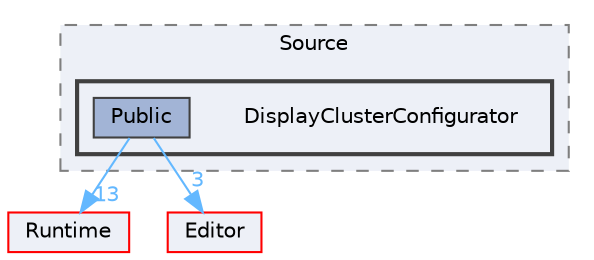 digraph "DisplayClusterConfigurator"
{
 // INTERACTIVE_SVG=YES
 // LATEX_PDF_SIZE
  bgcolor="transparent";
  edge [fontname=Helvetica,fontsize=10,labelfontname=Helvetica,labelfontsize=10];
  node [fontname=Helvetica,fontsize=10,shape=box,height=0.2,width=0.4];
  compound=true
  subgraph clusterdir_acbfb3df7bc9decc780320b5cf3ee935 {
    graph [ bgcolor="#edf0f7", pencolor="grey50", label="Source", fontname=Helvetica,fontsize=10 style="filled,dashed", URL="dir_acbfb3df7bc9decc780320b5cf3ee935.html",tooltip=""]
  subgraph clusterdir_273bd68597cd91b8afaf0cdb4c057e76 {
    graph [ bgcolor="#edf0f7", pencolor="grey25", label="", fontname=Helvetica,fontsize=10 style="filled,bold", URL="dir_273bd68597cd91b8afaf0cdb4c057e76.html",tooltip=""]
    dir_273bd68597cd91b8afaf0cdb4c057e76 [shape=plaintext, label="DisplayClusterConfigurator"];
  dir_9b2c43184c2c898e41a81135297ee75d [label="Public", fillcolor="#a2b4d6", color="grey25", style="filled", URL="dir_9b2c43184c2c898e41a81135297ee75d.html",tooltip=""];
  }
  }
  dir_7536b172fbd480bfd146a1b1acd6856b [label="Runtime", fillcolor="#edf0f7", color="red", style="filled", URL="dir_7536b172fbd480bfd146a1b1acd6856b.html",tooltip=""];
  dir_b26507eead720464ba2ac6bbc6dcec5f [label="Editor", fillcolor="#edf0f7", color="red", style="filled", URL="dir_b26507eead720464ba2ac6bbc6dcec5f.html",tooltip=""];
  dir_9b2c43184c2c898e41a81135297ee75d->dir_7536b172fbd480bfd146a1b1acd6856b [headlabel="13", labeldistance=1.5 headhref="dir_000883_000984.html" href="dir_000883_000984.html" color="steelblue1" fontcolor="steelblue1"];
  dir_9b2c43184c2c898e41a81135297ee75d->dir_b26507eead720464ba2ac6bbc6dcec5f [headlabel="3", labeldistance=1.5 headhref="dir_000883_000357.html" href="dir_000883_000357.html" color="steelblue1" fontcolor="steelblue1"];
}
